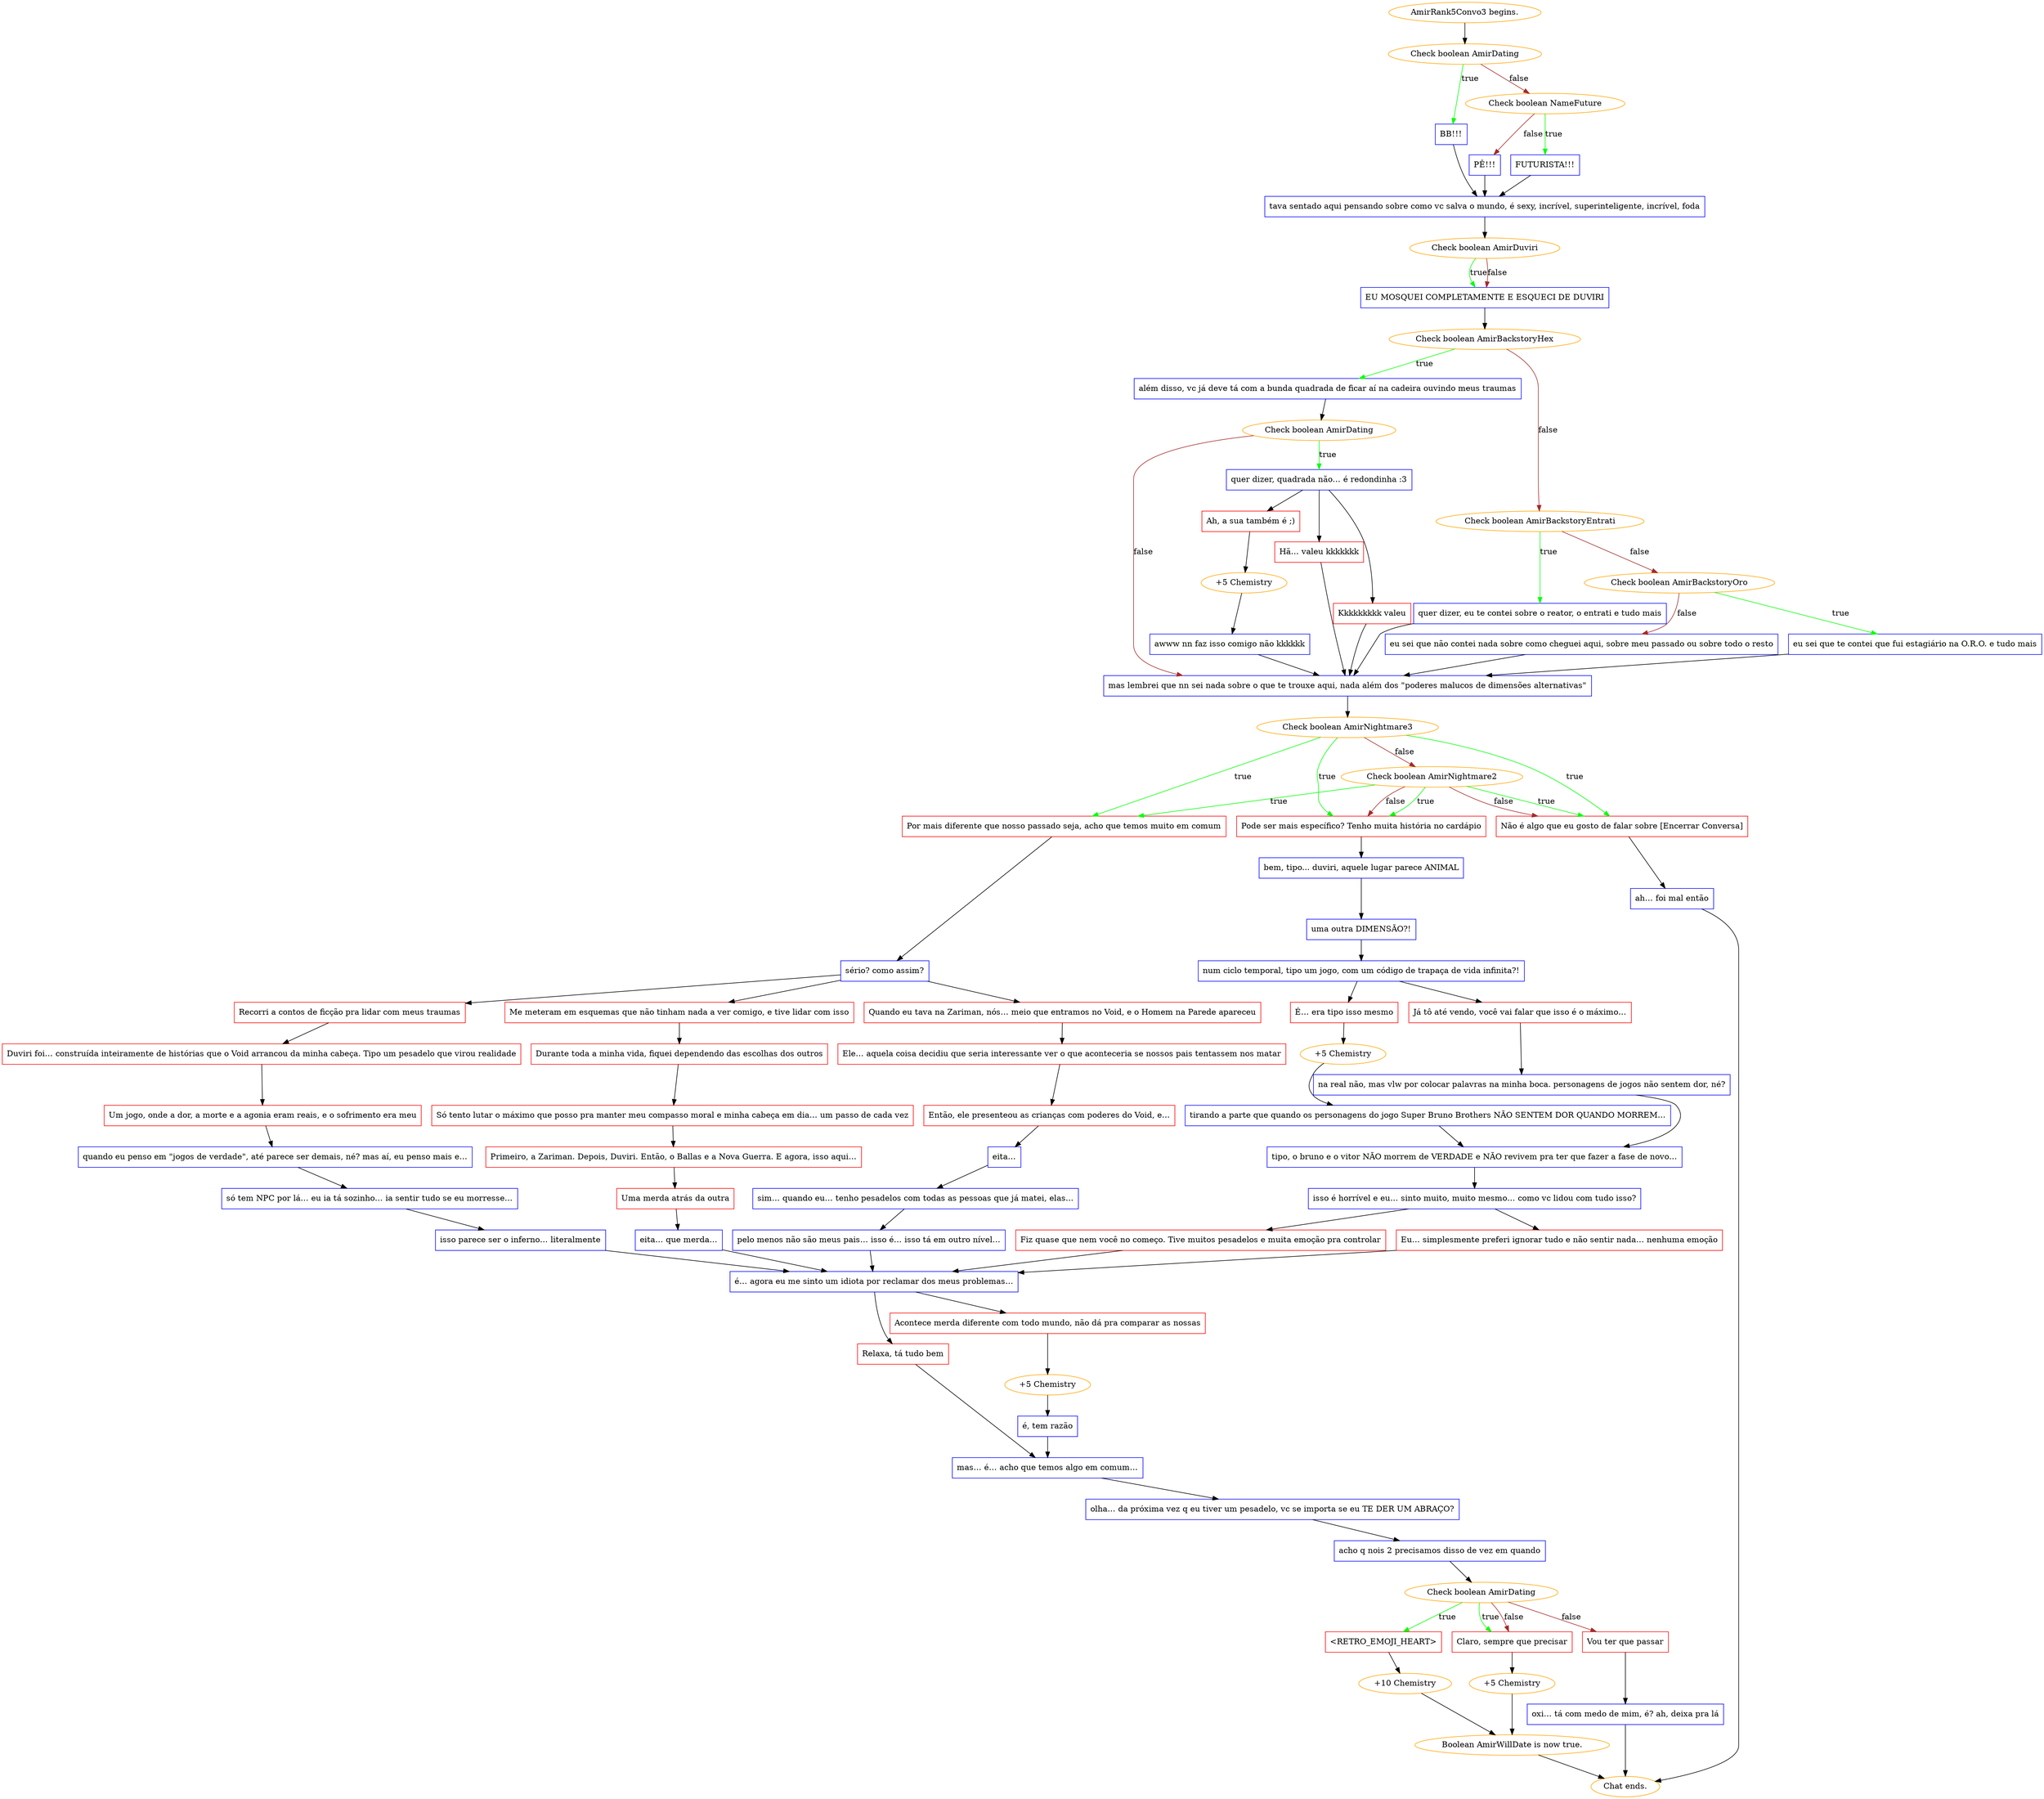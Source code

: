 digraph {
	"AmirRank5Convo3 begins." [color=orange];
		"AmirRank5Convo3 begins." -> j2261022013;
	j2261022013 [label="Check boolean AmirDating",color=orange];
		j2261022013 -> j3204425425 [label=true,color=green];
		j2261022013 -> j72467946 [label=false,color=brown];
	j3204425425 [label="BB!!!",shape=box,color=blue];
		j3204425425 -> j2616648790;
	j72467946 [label="Check boolean NameFuture",color=orange];
		j72467946 -> j652793764 [label=true,color=green];
		j72467946 -> j1593378951 [label=false,color=brown];
	j2616648790 [label="tava sentado aqui pensando sobre como vc salva o mundo, é sexy, incrível, superinteligente, incrível, foda",shape=box,color=blue];
		j2616648790 -> j1286347038;
	j652793764 [label="FUTURISTA!!!",shape=box,color=blue];
		j652793764 -> j2616648790;
	j1593378951 [label="PÊ!!!",shape=box,color=blue];
		j1593378951 -> j2616648790;
	j1286347038 [label="Check boolean AmirDuviri",color=orange];
		j1286347038 -> j3969529925 [label=true,color=green];
		j1286347038 -> j3969529925 [label=false,color=brown];
	j3969529925 [label="EU MOSQUEI COMPLETAMENTE E ESQUECI DE DUVIRI",shape=box,color=blue];
		j3969529925 -> j2590777502;
	j2590777502 [label="Check boolean AmirBackstoryHex",color=orange];
		j2590777502 -> j3167285509 [label=true,color=green];
		j2590777502 -> j1696568923 [label=false,color=brown];
	j3167285509 [label="além disso, vc já deve tá com a bunda quadrada de ficar aí na cadeira ouvindo meus traumas",shape=box,color=blue];
		j3167285509 -> j3776029326;
	j1696568923 [label="Check boolean AmirBackstoryEntrati",color=orange];
		j1696568923 -> j697802243 [label=true,color=green];
		j1696568923 -> j2792207335 [label=false,color=brown];
	j3776029326 [label="Check boolean AmirDating",color=orange];
		j3776029326 -> j637024297 [label=true,color=green];
		j3776029326 -> j2876518274 [label=false,color=brown];
	j697802243 [label="quer dizer, eu te contei sobre o reator, o entrati e tudo mais",shape=box,color=blue];
		j697802243 -> j2876518274;
	j2792207335 [label="Check boolean AmirBackstoryOro",color=orange];
		j2792207335 -> j3541758469 [label=true,color=green];
		j2792207335 -> j3359522854 [label=false,color=brown];
	j637024297 [label="quer dizer, quadrada não… é redondinha :3",shape=box,color=blue];
		j637024297 -> j866635464;
		j637024297 -> j705910204;
		j637024297 -> j2242361227;
	j2876518274 [label="mas lembrei que nn sei nada sobre o que te trouxe aqui, nada além dos \"poderes malucos de dimensões alternativas\"",shape=box,color=blue];
		j2876518274 -> j271836278;
	j3541758469 [label="eu sei que te contei que fui estagiário na O.R.O. e tudo mais",shape=box,color=blue];
		j3541758469 -> j2876518274;
	j3359522854 [label="eu sei que não contei nada sobre como cheguei aqui, sobre meu passado ou sobre todo o resto",shape=box,color=blue];
		j3359522854 -> j2876518274;
	j866635464 [label="Hã… valeu kkkkkkk",shape=box,color=red];
		j866635464 -> j2876518274;
	j705910204 [label="Kkkkkkkkk valeu",shape=box,color=red];
		j705910204 -> j2876518274;
	j2242361227 [label="Ah, a sua também é ;)",shape=box,color=red];
		j2242361227 -> j3532043402;
	j271836278 [label="Check boolean AmirNightmare3",color=orange];
		j271836278 -> j2046540616 [label=true,color=green];
		j271836278 -> j3707515406 [label=true,color=green];
		j271836278 -> j2071604275 [label=true,color=green];
		j271836278 -> j1631747654 [label=false,color=brown];
	j3532043402 [label="+5 Chemistry",color=orange];
		j3532043402 -> j7433224;
	j2046540616 [label="Por mais diferente que nosso passado seja, acho que temos muito em comum",shape=box,color=red];
		j2046540616 -> j4030521056;
	j3707515406 [label="Pode ser mais específico? Tenho muita história no cardápio",shape=box,color=red];
		j3707515406 -> j2560867655;
	j2071604275 [label="Não é algo que eu gosto de falar sobre [Encerrar Conversa]",shape=box,color=red];
		j2071604275 -> j2456839236;
	j1631747654 [label="Check boolean AmirNightmare2",color=orange];
		j1631747654 -> j2046540616 [label=true,color=green];
		j1631747654 -> j3707515406 [label=true,color=green];
		j1631747654 -> j2071604275 [label=true,color=green];
		j1631747654 -> j3707515406 [label=false,color=brown];
		j1631747654 -> j2071604275 [label=false,color=brown];
	j7433224 [label="awww nn faz isso comigo não kkkkkk",shape=box,color=blue];
		j7433224 -> j2876518274;
	j4030521056 [label="sério? como assim?",shape=box,color=blue];
		j4030521056 -> j4184575431;
		j4030521056 -> j2123309383;
		j4030521056 -> j4130763923;
	j2560867655 [label="bem, tipo... duviri, aquele lugar parece ANIMAL",shape=box,color=blue];
		j2560867655 -> j4186216680;
	j2456839236 [label="ah… foi mal então",shape=box,color=blue];
		j2456839236 -> "Chat ends.";
	j4184575431 [label="Recorri a contos de ficção pra lidar com meus traumas",shape=box,color=red];
		j4184575431 -> j196611839;
	j2123309383 [label="Me meteram em esquemas que não tinham nada a ver comigo, e tive lidar com isso",shape=box,color=red];
		j2123309383 -> j1916151670;
	j4130763923 [label="Quando eu tava na Zariman, nós… meio que entramos no Void, e o Homem na Parede apareceu",shape=box,color=red];
		j4130763923 -> j833742803;
	j4186216680 [label="uma outra DIMENSÃO?!",shape=box,color=blue];
		j4186216680 -> j1628436892;
	"Chat ends." [color=orange];
	j196611839 [label="Duviri foi… construída inteiramente de histórias que o Void arrancou da minha cabeça. Tipo um pesadelo que virou realidade",shape=box,color=red];
		j196611839 -> j335632619;
	j1916151670 [label="Durante toda a minha vida, fiquei dependendo das escolhas dos outros",shape=box,color=red];
		j1916151670 -> j2268519390;
	j833742803 [label="Ele… aquela coisa decidiu que seria interessante ver o que aconteceria se nossos pais tentassem nos matar",shape=box,color=red];
		j833742803 -> j3339966588;
	j1628436892 [label="num ciclo temporal, tipo um jogo, com um código de trapaça de vida infinita?!",shape=box,color=blue];
		j1628436892 -> j4244579298;
		j1628436892 -> j2616144612;
	j335632619 [label="Um jogo, onde a dor, a morte e a agonia eram reais, e o sofrimento era meu",shape=box,color=red];
		j335632619 -> j2509459259;
	j2268519390 [label="Só tento lutar o máximo que posso pra manter meu compasso moral e minha cabeça em dia… um passo de cada vez",shape=box,color=red];
		j2268519390 -> j2502269286;
	j3339966588 [label="Então, ele presenteou as crianças com poderes do Void, e…",shape=box,color=red];
		j3339966588 -> j876366314;
	j4244579298 [label="Já tô até vendo, você vai falar que isso é o máximo…",shape=box,color=red];
		j4244579298 -> j3874565613;
	j2616144612 [label="É… era tipo isso mesmo",shape=box,color=red];
		j2616144612 -> j2662469828;
	j2509459259 [label="quando eu penso em \"jogos de verdade\", até parece ser demais, né? mas aí, eu penso mais e…",shape=box,color=blue];
		j2509459259 -> j1788115904;
	j2502269286 [label="Primeiro, a Zariman. Depois, Duviri. Então, o Ballas e a Nova Guerra. E agora, isso aqui…",shape=box,color=red];
		j2502269286 -> j2651605545;
	j876366314 [label="eita…",shape=box,color=blue];
		j876366314 -> j948081365;
	j3874565613 [label="na real não, mas vlw por colocar palavras na minha boca. personagens de jogos não sentem dor, né?",shape=box,color=blue];
		j3874565613 -> j3156996106;
	j2662469828 [label="+5 Chemistry",color=orange];
		j2662469828 -> j4246223208;
	j1788115904 [label="só tem NPC por lá… eu ia tá sozinho… ia sentir tudo se eu morresse…",shape=box,color=blue];
		j1788115904 -> j1697002300;
	j2651605545 [label="Uma merda atrás da outra",shape=box,color=red];
		j2651605545 -> j3200211691;
	j948081365 [label="sim… quando eu… tenho pesadelos com todas as pessoas que já matei, elas…",shape=box,color=blue];
		j948081365 -> j1362089115;
	j3156996106 [label="tipo, o bruno e o vitor NÃO morrem de VERDADE e NÃO revivem pra ter que fazer a fase de novo…",shape=box,color=blue];
		j3156996106 -> j3130906067;
	j4246223208 [label="tirando a parte que quando os personagens do jogo Super Bruno Brothers NÃO SENTEM DOR QUANDO MORREM…",shape=box,color=blue];
		j4246223208 -> j3156996106;
	j1697002300 [label="isso parece ser o inferno… literalmente",shape=box,color=blue];
		j1697002300 -> j1236730089;
	j3200211691 [label="eita… que merda…",shape=box,color=blue];
		j3200211691 -> j1236730089;
	j1362089115 [label="pelo menos não são meus pais… isso é… isso tá em outro nível…",shape=box,color=blue];
		j1362089115 -> j1236730089;
	j3130906067 [label="isso é horrível e eu… sinto muito, muito mesmo… como vc lidou com tudo isso?",shape=box,color=blue];
		j3130906067 -> j2905934940;
		j3130906067 -> j2612024397;
	j1236730089 [label="é… agora eu me sinto um idiota por reclamar dos meus problemas…",shape=box,color=blue];
		j1236730089 -> j248121739;
		j1236730089 -> j484231014;
	j2905934940 [label="Fiz quase que nem você no começo. Tive muitos pesadelos e muita emoção pra controlar",shape=box,color=red];
		j2905934940 -> j1236730089;
	j2612024397 [label="Eu… simplesmente preferi ignorar tudo e não sentir nada… nenhuma emoção",shape=box,color=red];
		j2612024397 -> j1236730089;
	j248121739 [label="Relaxa, tá tudo bem",shape=box,color=red];
		j248121739 -> j1863229681;
	j484231014 [label="Acontece merda diferente com todo mundo, não dá pra comparar as nossas",shape=box,color=red];
		j484231014 -> j2699290753;
	j1863229681 [label="mas… é… acho que temos algo em comum…",shape=box,color=blue];
		j1863229681 -> j2338713101;
	j2699290753 [label="+5 Chemistry",color=orange];
		j2699290753 -> j3243947373;
	j2338713101 [label="olha… da próxima vez q eu tiver um pesadelo, vc se importa se eu TE DER UM ABRAÇO?",shape=box,color=blue];
		j2338713101 -> j3061750048;
	j3243947373 [label="é, tem razão",shape=box,color=blue];
		j3243947373 -> j1863229681;
	j3061750048 [label="acho q nois 2 precisamos disso de vez em quando",shape=box,color=blue];
		j3061750048 -> j4193720284;
	j4193720284 [label="Check boolean AmirDating",color=orange];
		j4193720284 -> j2819936074 [label=true,color=green];
		j4193720284 -> j3936003647 [label=true,color=green];
		j4193720284 -> j3936003647 [label=false,color=brown];
		j4193720284 -> j3735664773 [label=false,color=brown];
	j2819936074 [label="<RETRO_EMOJI_HEART>",shape=box,color=red];
		j2819936074 -> j1523779935;
	j3936003647 [label="Claro, sempre que precisar",shape=box,color=red];
		j3936003647 -> j1792199069;
	j3735664773 [label="Vou ter que passar",shape=box,color=red];
		j3735664773 -> j2131342417;
	j1523779935 [label="+10 Chemistry",color=orange];
		j1523779935 -> j661208215;
	j1792199069 [label="+5 Chemistry",color=orange];
		j1792199069 -> j661208215;
	j2131342417 [label="oxi… tá com medo de mim, é? ah, deixa pra lá",shape=box,color=blue];
		j2131342417 -> "Chat ends.";
	j661208215 [label="Boolean AmirWillDate is now true.",color=orange];
		j661208215 -> "Chat ends.";
}